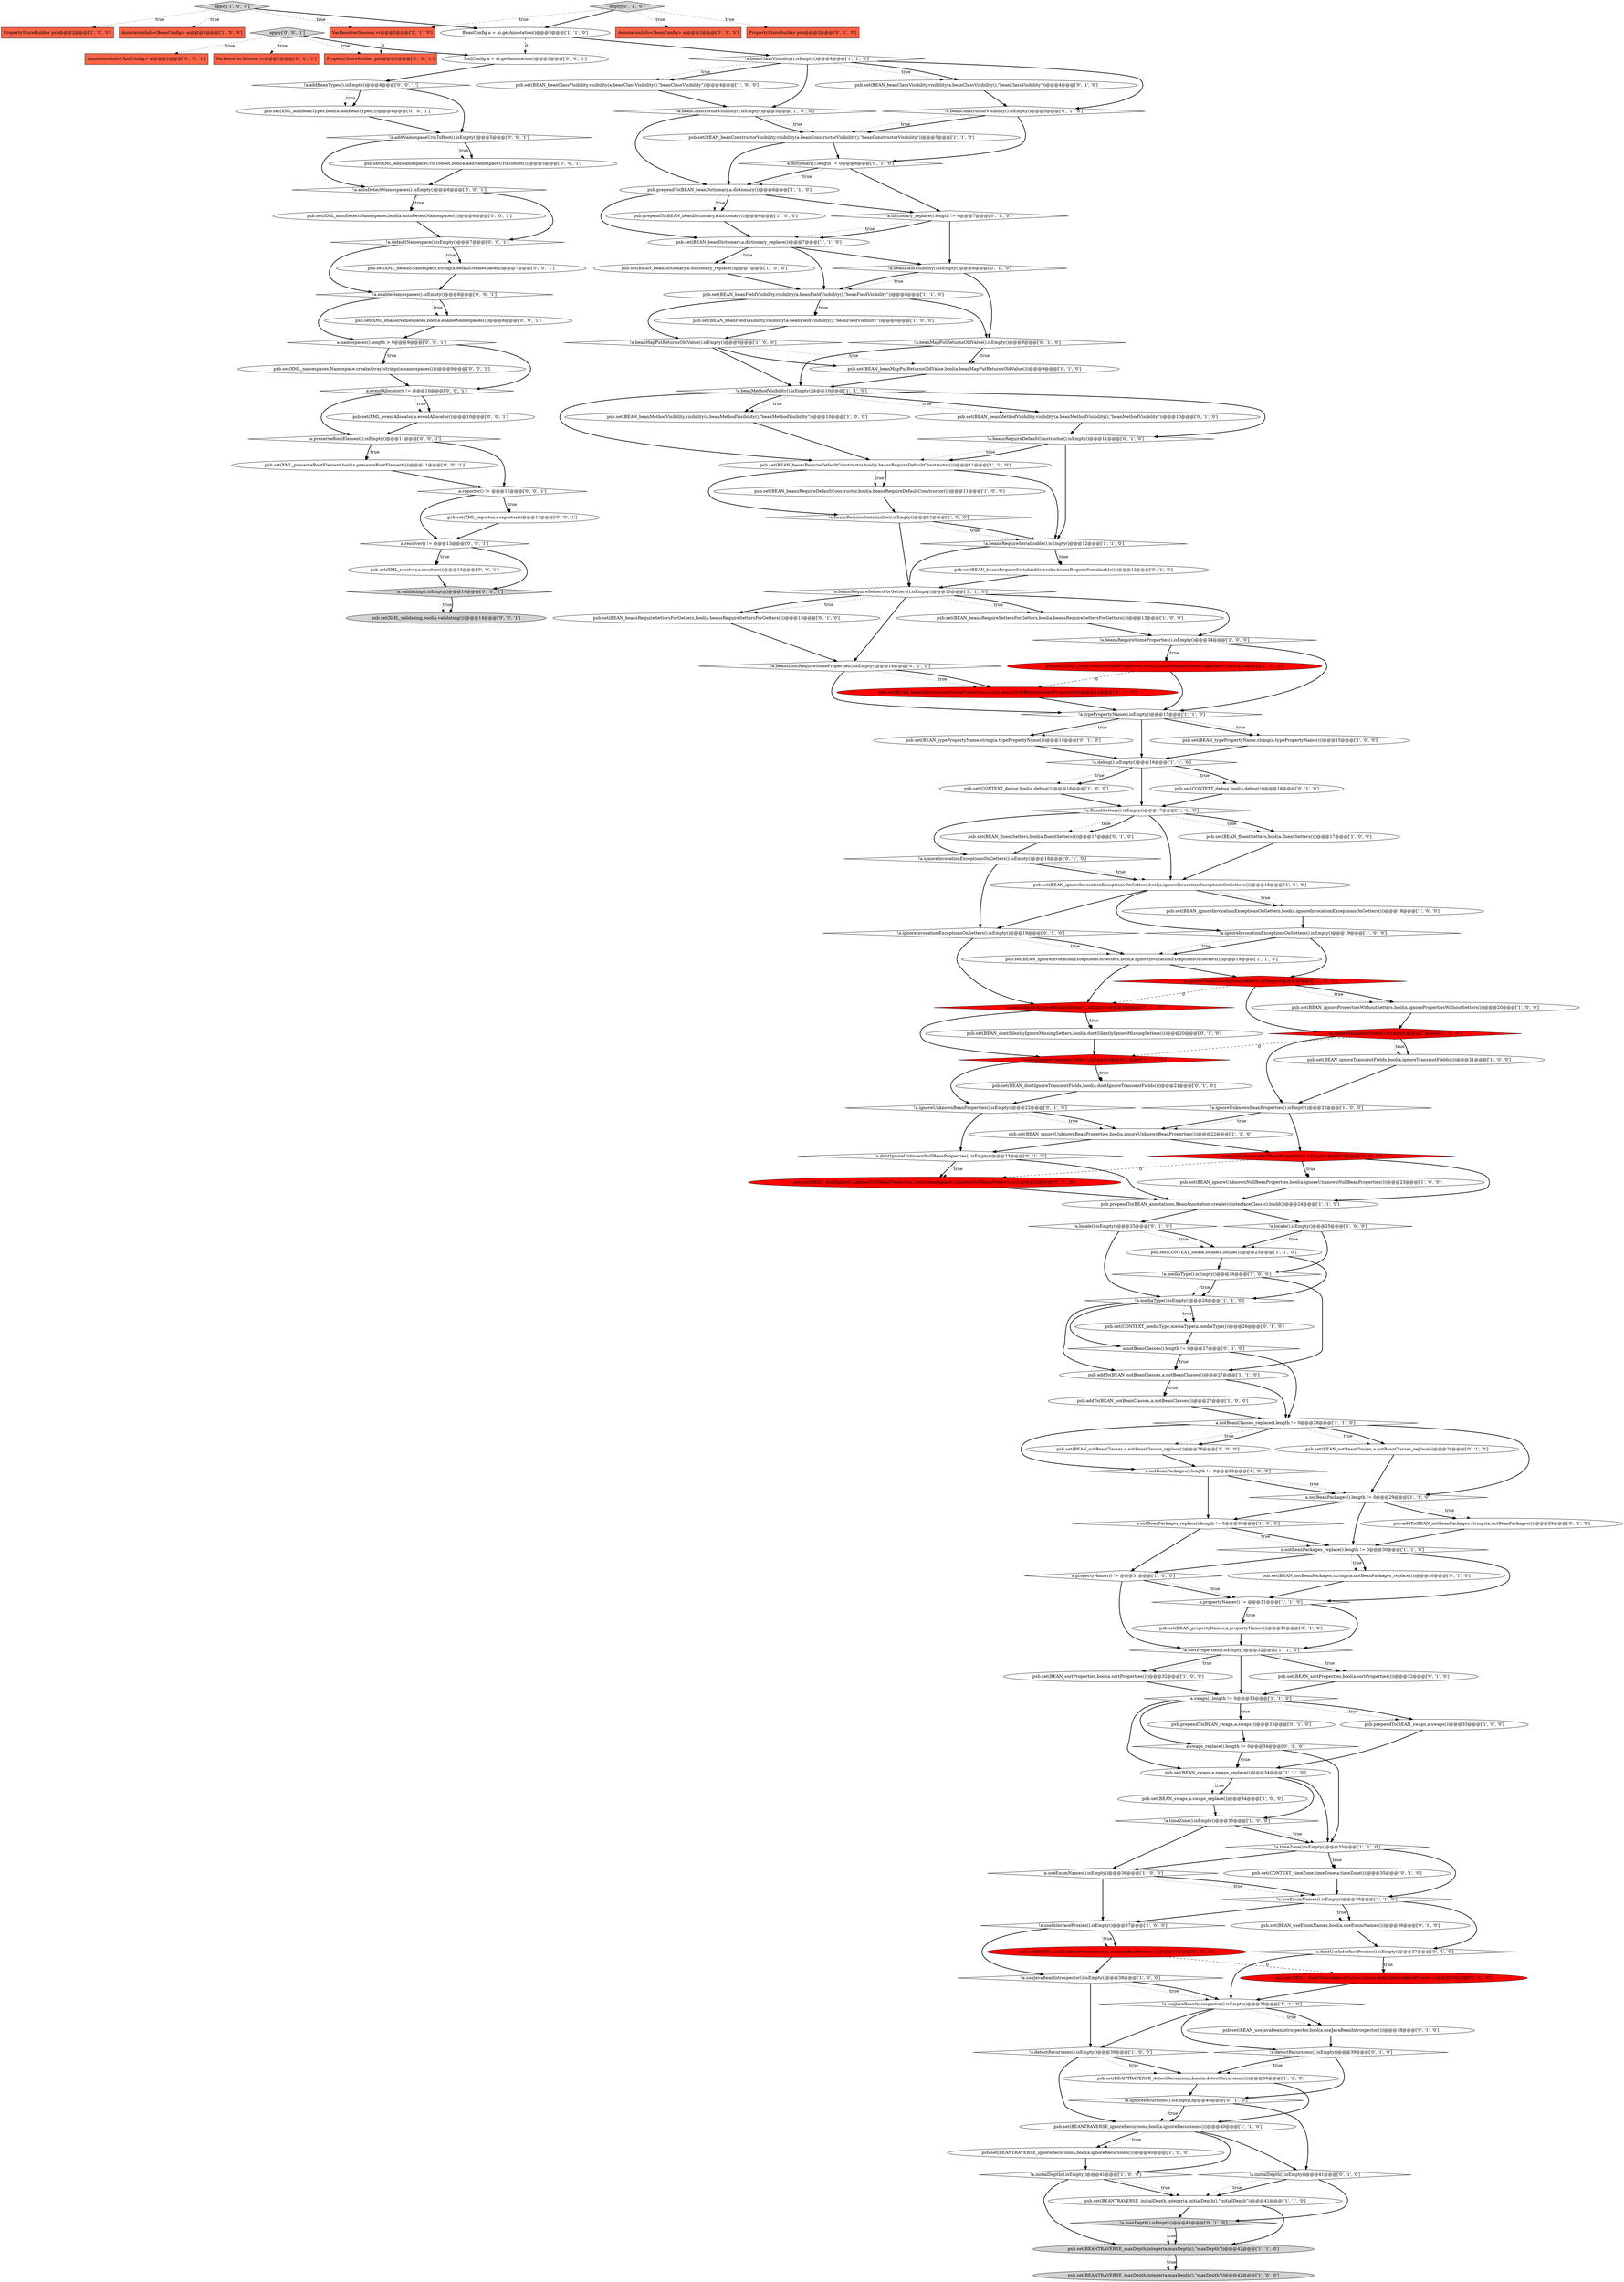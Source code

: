 digraph {
41 [style = filled, label = "psb.set(BEAN_beansRequireSettersForGetters,bool(a.beansRequireSettersForGetters()))@@@13@@@['1', '0', '0']", fillcolor = white, shape = ellipse image = "AAA0AAABBB1BBB"];
74 [style = filled, label = "!a.useJavaBeanIntrospector().isEmpty()@@@38@@@['1', '1', '0']", fillcolor = white, shape = diamond image = "AAA0AAABBB1BBB"];
114 [style = filled, label = "!a.beansDontRequireSomeProperties().isEmpty()@@@14@@@['0', '1', '0']", fillcolor = white, shape = diamond image = "AAA0AAABBB2BBB"];
20 [style = filled, label = "psb.set(CONTEXT_debug,bool(a.debug()))@@@16@@@['1', '0', '0']", fillcolor = white, shape = ellipse image = "AAA0AAABBB1BBB"];
87 [style = filled, label = "psb.set(BEAN_notBeanClasses,a.notBeanClasses_replace())@@@28@@@['0', '1', '0']", fillcolor = white, shape = ellipse image = "AAA0AAABBB2BBB"];
6 [style = filled, label = "psb.prependTo(BEAN_beanDictionary,a.dictionary())@@@6@@@['1', '0', '0']", fillcolor = white, shape = ellipse image = "AAA0AAABBB1BBB"];
112 [style = filled, label = "a.dictionary().length != 0@@@6@@@['0', '1', '0']", fillcolor = white, shape = diamond image = "AAA0AAABBB2BBB"];
50 [style = filled, label = "!a.debug().isEmpty()@@@16@@@['1', '1', '0']", fillcolor = white, shape = diamond image = "AAA0AAABBB1BBB"];
100 [style = filled, label = "psb.set(BEAN_notBeanPackages,strings(a.notBeanPackages_replace()))@@@30@@@['0', '1', '0']", fillcolor = white, shape = ellipse image = "AAA0AAABBB2BBB"];
42 [style = filled, label = "psb.set(BEAN_sortProperties,bool(a.sortProperties()))@@@32@@@['1', '0', '0']", fillcolor = white, shape = ellipse image = "AAA0AAABBB1BBB"];
154 [style = filled, label = "psb.set(XML_addBeanTypes,bool(a.addBeanTypes()))@@@4@@@['0', '0', '1']", fillcolor = white, shape = ellipse image = "AAA0AAABBB3BBB"];
67 [style = filled, label = "!a.ignorePropertiesWithoutSetters().isEmpty()@@@20@@@['1', '0', '0']", fillcolor = red, shape = diamond image = "AAA1AAABBB1BBB"];
84 [style = filled, label = "!a.detectRecursions().isEmpty()@@@39@@@['0', '1', '0']", fillcolor = white, shape = diamond image = "AAA0AAABBB2BBB"];
122 [style = filled, label = "!a.dontIgnoreTransientFields().isEmpty()@@@21@@@['0', '1', '0']", fillcolor = red, shape = diamond image = "AAA1AAABBB2BBB"];
140 [style = filled, label = "PropertyStoreBuilder psb@@@2@@@['0', '0', '1']", fillcolor = tomato, shape = box image = "AAA0AAABBB3BBB"];
109 [style = filled, label = "!a.dontIgnoreUnknownNullBeanProperties().isEmpty()@@@23@@@['0', '1', '0']", fillcolor = white, shape = diamond image = "AAA0AAABBB2BBB"];
78 [style = filled, label = "psb.set(BEAN_useInterfaceProxies,bool(a.useInterfaceProxies()))@@@37@@@['1', '0', '0']", fillcolor = red, shape = ellipse image = "AAA1AAABBB1BBB"];
15 [style = filled, label = "apply['1', '0', '0']", fillcolor = lightgray, shape = diamond image = "AAA0AAABBB1BBB"];
89 [style = filled, label = "!a.ignoreUnknownBeanProperties().isEmpty()@@@22@@@['0', '1', '0']", fillcolor = white, shape = diamond image = "AAA0AAABBB2BBB"];
92 [style = filled, label = "psb.set(BEAN_useEnumNames,bool(a.useEnumNames()))@@@36@@@['0', '1', '0']", fillcolor = white, shape = ellipse image = "AAA0AAABBB2BBB"];
127 [style = filled, label = "psb.set(BEAN_dontUseInterfaceProxies,bool(a.dontUseInterfaceProxies()))@@@37@@@['0', '1', '0']", fillcolor = red, shape = ellipse image = "AAA1AAABBB2BBB"];
65 [style = filled, label = "a.notBeanPackages_replace().length != 0@@@30@@@['1', '1', '0']", fillcolor = white, shape = diamond image = "AAA0AAABBB1BBB"];
153 [style = filled, label = "XmlConfig a = ai.getAnnotation()@@@3@@@['0', '0', '1']", fillcolor = white, shape = ellipse image = "AAA0AAABBB3BBB"];
54 [style = filled, label = "psb.set(BEAN_beansRequireDefaultConstructor,bool(a.beansRequireDefaultConstructor()))@@@11@@@['1', '0', '0']", fillcolor = white, shape = ellipse image = "AAA0AAABBB1BBB"];
22 [style = filled, label = "psb.addTo(BEAN_notBeanClasses,a.notBeanClasses())@@@27@@@['1', '0', '0']", fillcolor = white, shape = ellipse image = "AAA0AAABBB1BBB"];
51 [style = filled, label = "psb.set(BEAN_ignoreInvocationExceptionsOnGetters,bool(a.ignoreInvocationExceptionsOnGetters()))@@@18@@@['1', '1', '0']", fillcolor = white, shape = ellipse image = "AAA0AAABBB1BBB"];
96 [style = filled, label = "psb.set(BEAN_beanMethodVisibility,visibility(a.beanMethodVisibility(),\"beanMethodVisibility\"))@@@10@@@['0', '1', '0']", fillcolor = white, shape = ellipse image = "AAA0AAABBB2BBB"];
23 [style = filled, label = "a.propertyNamer() != @@@31@@@['1', '1', '0']", fillcolor = white, shape = diamond image = "AAA0AAABBB1BBB"];
107 [style = filled, label = "AnnotationInfo<BeanConfig> ai@@@2@@@['0', '1', '0']", fillcolor = tomato, shape = box image = "AAA0AAABBB2BBB"];
60 [style = filled, label = "!a.ignoreUnknownNullBeanProperties().isEmpty()@@@23@@@['1', '0', '0']", fillcolor = red, shape = diamond image = "AAA1AAABBB1BBB"];
8 [style = filled, label = "psb.set(BEAN_ignoreInvocationExceptionsOnSetters,bool(a.ignoreInvocationExceptionsOnSetters()))@@@19@@@['1', '1', '0']", fillcolor = white, shape = ellipse image = "AAA0AAABBB1BBB"];
18 [style = filled, label = "a.notBeanPackages().length != 0@@@29@@@['1', '1', '0']", fillcolor = white, shape = diamond image = "AAA0AAABBB1BBB"];
94 [style = filled, label = "!a.beanFieldVisibility().isEmpty()@@@8@@@['0', '1', '0']", fillcolor = white, shape = diamond image = "AAA0AAABBB2BBB"];
98 [style = filled, label = "!a.ignoreInvocationExceptionsOnSetters().isEmpty()@@@19@@@['0', '1', '0']", fillcolor = white, shape = diamond image = "AAA0AAABBB2BBB"];
142 [style = filled, label = "a.resolver() != @@@13@@@['0', '0', '1']", fillcolor = white, shape = diamond image = "AAA0AAABBB3BBB"];
136 [style = filled, label = "a.eventAllocator() != @@@10@@@['0', '0', '1']", fillcolor = white, shape = diamond image = "AAA0AAABBB3BBB"];
5 [style = filled, label = "psb.set(BEAN_ignoreUnknownNullBeanProperties,bool(a.ignoreUnknownNullBeanProperties()))@@@23@@@['1', '0', '0']", fillcolor = white, shape = ellipse image = "AAA0AAABBB1BBB"];
11 [style = filled, label = "psb.set(BEAN_beanFieldVisibility,visibility(a.beanFieldVisibility(),\"beanFieldVisibility\"))@@@8@@@['1', '0', '0']", fillcolor = white, shape = ellipse image = "AAA0AAABBB1BBB"];
116 [style = filled, label = "!a.maxDepth().isEmpty()@@@42@@@['0', '1', '0']", fillcolor = lightgray, shape = diamond image = "AAA0AAABBB2BBB"];
28 [style = filled, label = "!a.detectRecursions().isEmpty()@@@39@@@['1', '0', '0']", fillcolor = white, shape = diamond image = "AAA0AAABBB1BBB"];
103 [style = filled, label = "a.notBeanClasses().length != 0@@@27@@@['0', '1', '0']", fillcolor = white, shape = diamond image = "AAA0AAABBB2BBB"];
56 [style = filled, label = "psb.prependTo(BEAN_swaps,a.swaps())@@@33@@@['1', '0', '0']", fillcolor = white, shape = ellipse image = "AAA0AAABBB1BBB"];
12 [style = filled, label = "psb.set(BEAN_ignorePropertiesWithoutSetters,bool(a.ignorePropertiesWithoutSetters()))@@@20@@@['1', '0', '0']", fillcolor = white, shape = ellipse image = "AAA0AAABBB1BBB"];
52 [style = filled, label = "psb.set(BEANTRAVERSE_ignoreRecursions,bool(a.ignoreRecursions()))@@@40@@@['1', '0', '0']", fillcolor = white, shape = ellipse image = "AAA0AAABBB1BBB"];
80 [style = filled, label = "!a.ignoreTransientFields().isEmpty()@@@21@@@['1', '0', '0']", fillcolor = red, shape = diamond image = "AAA1AAABBB1BBB"];
102 [style = filled, label = "psb.set(BEAN_beansRequireSerializable,bool(a.beansRequireSerializable()))@@@12@@@['0', '1', '0']", fillcolor = white, shape = ellipse image = "AAA0AAABBB2BBB"];
29 [style = filled, label = "psb.set(BEAN_beanDictionary,a.dictionary_replace())@@@7@@@['1', '1', '0']", fillcolor = white, shape = ellipse image = "AAA0AAABBB1BBB"];
16 [style = filled, label = "!a.useEnumNames().isEmpty()@@@36@@@['1', '0', '0']", fillcolor = white, shape = diamond image = "AAA0AAABBB1BBB"];
115 [style = filled, label = "psb.set(BEAN_typePropertyName,string(a.typePropertyName()))@@@15@@@['0', '1', '0']", fillcolor = white, shape = ellipse image = "AAA0AAABBB2BBB"];
117 [style = filled, label = "psb.set(BEAN_beansDontRequireSomeProperties,bool(a.beansDontRequireSomeProperties()))@@@14@@@['0', '1', '0']", fillcolor = red, shape = ellipse image = "AAA1AAABBB2BBB"];
123 [style = filled, label = "psb.prependTo(BEAN_swaps,a.swaps())@@@33@@@['0', '1', '0']", fillcolor = white, shape = ellipse image = "AAA0AAABBB2BBB"];
149 [style = filled, label = "psb.set(XML_reporter,a.reporter())@@@12@@@['0', '0', '1']", fillcolor = white, shape = ellipse image = "AAA0AAABBB3BBB"];
24 [style = filled, label = "!a.beanMethodVisibility().isEmpty()@@@10@@@['1', '1', '0']", fillcolor = white, shape = diamond image = "AAA0AAABBB1BBB"];
135 [style = filled, label = "psb.set(XML_defaultNamespace,string(a.defaultNamespace()))@@@7@@@['0', '0', '1']", fillcolor = white, shape = ellipse image = "AAA0AAABBB3BBB"];
82 [style = filled, label = "!a.beansRequireDefaultConstructor().isEmpty()@@@11@@@['0', '1', '0']", fillcolor = white, shape = diamond image = "AAA0AAABBB2BBB"];
150 [style = filled, label = "a.reporter() != @@@12@@@['0', '0', '1']", fillcolor = white, shape = diamond image = "AAA0AAABBB3BBB"];
2 [style = filled, label = "PropertyStoreBuilder psb@@@2@@@['1', '0', '0']", fillcolor = tomato, shape = box image = "AAA0AAABBB1BBB"];
71 [style = filled, label = "psb.set(BEANTRAVERSE_initialDepth,integer(a.initialDepth(),\"initialDepth\"))@@@41@@@['1', '1', '0']", fillcolor = white, shape = ellipse image = "AAA0AAABBB1BBB"];
14 [style = filled, label = "psb.set(BEAN_beanMethodVisibility,visibility(a.beanMethodVisibility(),\"beanMethodVisibility\"))@@@10@@@['1', '0', '0']", fillcolor = white, shape = ellipse image = "AAA0AAABBB1BBB"];
88 [style = filled, label = "!a.beanMapPutReturnsOldValue().isEmpty()@@@9@@@['0', '1', '0']", fillcolor = white, shape = diamond image = "AAA0AAABBB2BBB"];
9 [style = filled, label = "!a.beansRequireSomeProperties().isEmpty()@@@14@@@['1', '0', '0']", fillcolor = white, shape = diamond image = "AAA0AAABBB1BBB"];
13 [style = filled, label = "a.propertyNamer() != @@@31@@@['1', '0', '0']", fillcolor = white, shape = diamond image = "AAA0AAABBB1BBB"];
63 [style = filled, label = "psb.addTo(BEAN_notBeanClasses,a.notBeanClasses())@@@27@@@['1', '1', '0']", fillcolor = white, shape = ellipse image = "AAA0AAABBB1BBB"];
17 [style = filled, label = "psb.set(BEAN_beanClassVisibility,visibility(a.beanClassVisibility(),\"beanClassVisibility\"))@@@4@@@['1', '0', '0']", fillcolor = white, shape = ellipse image = "AAA0AAABBB1BBB"];
69 [style = filled, label = "!a.beansRequireSerializable().isEmpty()@@@12@@@['1', '1', '0']", fillcolor = white, shape = diamond image = "AAA0AAABBB1BBB"];
125 [style = filled, label = "apply['0', '1', '0']", fillcolor = lightgray, shape = diamond image = "AAA0AAABBB2BBB"];
47 [style = filled, label = "psb.set(BEAN_beanMapPutReturnsOldValue,bool(a.beanMapPutReturnsOldValue()))@@@9@@@['1', '1', '0']", fillcolor = white, shape = ellipse image = "AAA0AAABBB1BBB"];
81 [style = filled, label = "psb.set(BEANTRAVERSE_ignoreRecursions,bool(a.ignoreRecursions()))@@@40@@@['1', '1', '0']", fillcolor = white, shape = ellipse image = "AAA0AAABBB1BBB"];
106 [style = filled, label = "psb.addTo(BEAN_notBeanPackages,strings(a.notBeanPackages()))@@@29@@@['0', '1', '0']", fillcolor = white, shape = ellipse image = "AAA0AAABBB2BBB"];
19 [style = filled, label = "psb.set(BEAN_swaps,a.swaps_replace())@@@34@@@['1', '0', '0']", fillcolor = white, shape = ellipse image = "AAA0AAABBB1BBB"];
130 [style = filled, label = "AnnotationInfo<XmlConfig> ai@@@2@@@['0', '0', '1']", fillcolor = tomato, shape = box image = "AAA0AAABBB3BBB"];
49 [style = filled, label = "psb.set(BEAN_beanConstructorVisibility,visibility(a.beanConstructorVisibility(),\"beanConstructorVisibility\"))@@@5@@@['1', '1', '0']", fillcolor = white, shape = ellipse image = "AAA0AAABBB1BBB"];
141 [style = filled, label = "!a.preserveRootElement().isEmpty()@@@11@@@['0', '0', '1']", fillcolor = white, shape = diamond image = "AAA0AAABBB3BBB"];
90 [style = filled, label = "psb.set(BEAN_propertyNamer,a.propertyNamer())@@@31@@@['0', '1', '0']", fillcolor = white, shape = ellipse image = "AAA0AAABBB2BBB"];
40 [style = filled, label = "BeanConfig a = ai.getAnnotation()@@@3@@@['1', '1', '0']", fillcolor = white, shape = ellipse image = "AAA0AAABBB1BBB"];
144 [style = filled, label = "!a.defaultNamespace().isEmpty()@@@7@@@['0', '0', '1']", fillcolor = white, shape = diamond image = "AAA0AAABBB3BBB"];
44 [style = filled, label = "!a.fluentSetters().isEmpty()@@@17@@@['1', '1', '0']", fillcolor = white, shape = diamond image = "AAA0AAABBB1BBB"];
45 [style = filled, label = "psb.set(BEAN_swaps,a.swaps_replace())@@@34@@@['1', '1', '0']", fillcolor = white, shape = ellipse image = "AAA0AAABBB1BBB"];
30 [style = filled, label = "psb.set(BEAN_fluentSetters,bool(a.fluentSetters()))@@@17@@@['1', '0', '0']", fillcolor = white, shape = ellipse image = "AAA0AAABBB1BBB"];
1 [style = filled, label = "!a.timeZone().isEmpty()@@@35@@@['1', '0', '0']", fillcolor = white, shape = diamond image = "AAA0AAABBB1BBB"];
32 [style = filled, label = "VarResolverSession vr@@@2@@@['1', '1', '0']", fillcolor = tomato, shape = box image = "AAA0AAABBB1BBB"];
79 [style = filled, label = "!a.beanClassVisibility().isEmpty()@@@4@@@['1', '1', '0']", fillcolor = white, shape = diamond image = "AAA0AAABBB1BBB"];
91 [style = filled, label = "psb.set(CONTEXT_timeZone,timeZone(a.timeZone()))@@@35@@@['0', '1', '0']", fillcolor = white, shape = ellipse image = "AAA0AAABBB2BBB"];
131 [style = filled, label = "psb.set(XML_addNamespaceUrisToRoot,bool(a.addNamespaceUrisToRoot()))@@@5@@@['0', '0', '1']", fillcolor = white, shape = ellipse image = "AAA0AAABBB3BBB"];
148 [style = filled, label = "!a.autoDetectNamespaces().isEmpty()@@@6@@@['0', '0', '1']", fillcolor = white, shape = diamond image = "AAA0AAABBB3BBB"];
143 [style = filled, label = "psb.set(XML_namespaces,Namespace.createArray(strings(a.namespaces())))@@@9@@@['0', '0', '1']", fillcolor = white, shape = ellipse image = "AAA0AAABBB3BBB"];
133 [style = filled, label = "!a.enableNamespaces().isEmpty()@@@8@@@['0', '0', '1']", fillcolor = white, shape = diamond image = "AAA0AAABBB3BBB"];
124 [style = filled, label = "!a.ignoreRecursions().isEmpty()@@@40@@@['0', '1', '0']", fillcolor = white, shape = diamond image = "AAA0AAABBB2BBB"];
110 [style = filled, label = "!a.dontUseInterfaceProxies().isEmpty()@@@37@@@['0', '1', '0']", fillcolor = white, shape = diamond image = "AAA0AAABBB2BBB"];
139 [style = filled, label = "psb.set(XML_enableNamespaces,bool(a.enableNamespaces()))@@@8@@@['0', '0', '1']", fillcolor = white, shape = ellipse image = "AAA0AAABBB3BBB"];
118 [style = filled, label = "psb.set(BEAN_fluentSetters,bool(a.fluentSetters()))@@@17@@@['0', '1', '0']", fillcolor = white, shape = ellipse image = "AAA0AAABBB2BBB"];
119 [style = filled, label = "!a.initialDepth().isEmpty()@@@41@@@['0', '1', '0']", fillcolor = white, shape = diamond image = "AAA0AAABBB2BBB"];
59 [style = filled, label = "!a.typePropertyName().isEmpty()@@@15@@@['1', '1', '0']", fillcolor = white, shape = diamond image = "AAA0AAABBB1BBB"];
85 [style = filled, label = "psb.set(BEAN_beansRequireSettersForGetters,bool(a.beansRequireSettersForGetters()))@@@13@@@['0', '1', '0']", fillcolor = white, shape = ellipse image = "AAA0AAABBB2BBB"];
68 [style = filled, label = "!a.useJavaBeanIntrospector().isEmpty()@@@38@@@['1', '0', '0']", fillcolor = white, shape = diamond image = "AAA0AAABBB1BBB"];
36 [style = filled, label = "!a.locale().isEmpty()@@@25@@@['1', '0', '0']", fillcolor = white, shape = diamond image = "AAA0AAABBB1BBB"];
10 [style = filled, label = "psb.set(BEAN_ignoreTransientFields,bool(a.ignoreTransientFields()))@@@21@@@['1', '0', '0']", fillcolor = white, shape = ellipse image = "AAA0AAABBB1BBB"];
129 [style = filled, label = "psb.set(XML_resolver,a.resolver())@@@13@@@['0', '0', '1']", fillcolor = white, shape = ellipse image = "AAA0AAABBB3BBB"];
128 [style = filled, label = "a.namespaces().length > 0@@@9@@@['0', '0', '1']", fillcolor = white, shape = diamond image = "AAA0AAABBB3BBB"];
48 [style = filled, label = "a.notBeanClasses_replace().length != 0@@@28@@@['1', '1', '0']", fillcolor = white, shape = diamond image = "AAA0AAABBB1BBB"];
101 [style = filled, label = "!a.locale().isEmpty()@@@25@@@['0', '1', '0']", fillcolor = white, shape = diamond image = "AAA0AAABBB2BBB"];
72 [style = filled, label = "psb.set(BEANTRAVERSE_maxDepth,integer(a.maxDepth(),\"maxDepth\"))@@@42@@@['1', '1', '0']", fillcolor = lightgray, shape = ellipse image = "AAA0AAABBB1BBB"];
58 [style = filled, label = "!a.beansRequireSerializable().isEmpty()@@@12@@@['1', '0', '0']", fillcolor = white, shape = diamond image = "AAA0AAABBB1BBB"];
77 [style = filled, label = "!a.mediaType().isEmpty()@@@26@@@['1', '1', '0']", fillcolor = white, shape = diamond image = "AAA0AAABBB1BBB"];
21 [style = filled, label = "a.notBeanPackages_replace().length != 0@@@30@@@['1', '0', '0']", fillcolor = white, shape = diamond image = "AAA0AAABBB1BBB"];
108 [style = filled, label = "psb.set(BEAN_dontSilentlyIgnoreMissingSetters,bool(a.dontSilentlyIgnoreMissingSetters()))@@@20@@@['0', '1', '0']", fillcolor = white, shape = ellipse image = "AAA0AAABBB2BBB"];
38 [style = filled, label = "psb.set(BEANTRAVERSE_detectRecursions,bool(a.detectRecursions()))@@@39@@@['1', '1', '0']", fillcolor = white, shape = ellipse image = "AAA0AAABBB1BBB"];
33 [style = filled, label = "psb.set(BEAN_typePropertyName,string(a.typePropertyName()))@@@15@@@['1', '0', '0']", fillcolor = white, shape = ellipse image = "AAA0AAABBB1BBB"];
7 [style = filled, label = "!a.ignoreInvocationExceptionsOnSetters().isEmpty()@@@19@@@['1', '0', '0']", fillcolor = white, shape = diamond image = "AAA0AAABBB1BBB"];
95 [style = filled, label = "psb.set(CONTEXT_mediaType,mediaType(a.mediaType()))@@@26@@@['0', '1', '0']", fillcolor = white, shape = ellipse image = "AAA0AAABBB2BBB"];
104 [style = filled, label = "a.dictionary_replace().length != 0@@@7@@@['0', '1', '0']", fillcolor = white, shape = diamond image = "AAA0AAABBB2BBB"];
73 [style = filled, label = "a.swaps().length != 0@@@33@@@['1', '1', '0']", fillcolor = white, shape = diamond image = "AAA0AAABBB1BBB"];
99 [style = filled, label = "PropertyStoreBuilder psb@@@2@@@['0', '1', '0']", fillcolor = tomato, shape = box image = "AAA0AAABBB2BBB"];
26 [style = filled, label = "psb.set(BEAN_beansRequireSomeProperties,bool(a.beansRequireSomeProperties()))@@@14@@@['1', '0', '0']", fillcolor = red, shape = ellipse image = "AAA1AAABBB1BBB"];
151 [style = filled, label = "!a.validating().isEmpty()@@@14@@@['0', '0', '1']", fillcolor = lightgray, shape = diamond image = "AAA0AAABBB3BBB"];
75 [style = filled, label = "!a.useInterfaceProxies().isEmpty()@@@37@@@['1', '0', '0']", fillcolor = white, shape = diamond image = "AAA0AAABBB1BBB"];
134 [style = filled, label = "!a.addBeanTypes().isEmpty()@@@4@@@['0', '0', '1']", fillcolor = white, shape = diamond image = "AAA0AAABBB3BBB"];
132 [style = filled, label = "VarResolverSession vr@@@2@@@['0', '0', '1']", fillcolor = tomato, shape = box image = "AAA0AAABBB3BBB"];
39 [style = filled, label = "psb.set(BEANTRAVERSE_maxDepth,integer(a.maxDepth(),\"maxDepth\"))@@@42@@@['1', '0', '0']", fillcolor = lightgray, shape = ellipse image = "AAA0AAABBB1BBB"];
34 [style = filled, label = "!a.initialDepth().isEmpty()@@@41@@@['1', '0', '0']", fillcolor = white, shape = diamond image = "AAA0AAABBB1BBB"];
113 [style = filled, label = "psb.set(BEAN_beanClassVisibility,visibility(a.beanClassVisibility(),\"beanClassVisibility\"))@@@4@@@['0', '1', '0']", fillcolor = white, shape = ellipse image = "AAA0AAABBB2BBB"];
70 [style = filled, label = "psb.set(BEAN_beansRequireDefaultConstructor,bool(a.beansRequireDefaultConstructor()))@@@11@@@['1', '1', '0']", fillcolor = white, shape = ellipse image = "AAA0AAABBB1BBB"];
120 [style = filled, label = "psb.set(BEAN_dontIgnoreUnknownNullBeanProperties,bool(a.dontIgnoreUnknownNullBeanProperties()))@@@23@@@['0', '1', '0']", fillcolor = red, shape = ellipse image = "AAA1AAABBB2BBB"];
137 [style = filled, label = "psb.set(XML_validating,bool(a.validating()))@@@14@@@['0', '0', '1']", fillcolor = lightgray, shape = ellipse image = "AAA0AAABBB3BBB"];
126 [style = filled, label = "!a.dontSilentlyIgnoreMissingSetters().isEmpty()@@@20@@@['0', '1', '0']", fillcolor = red, shape = diamond image = "AAA1AAABBB2BBB"];
53 [style = filled, label = "!a.sortProperties().isEmpty()@@@32@@@['1', '1', '0']", fillcolor = white, shape = diamond image = "AAA0AAABBB1BBB"];
97 [style = filled, label = "psb.set(BEAN_useJavaBeanIntrospector,bool(a.useJavaBeanIntrospector()))@@@38@@@['0', '1', '0']", fillcolor = white, shape = ellipse image = "AAA0AAABBB2BBB"];
4 [style = filled, label = "!a.ignoreUnknownBeanProperties().isEmpty()@@@22@@@['1', '0', '0']", fillcolor = white, shape = diamond image = "AAA0AAABBB1BBB"];
105 [style = filled, label = "!a.beanConstructorVisibility().isEmpty()@@@5@@@['0', '1', '0']", fillcolor = white, shape = diamond image = "AAA0AAABBB2BBB"];
145 [style = filled, label = "!a.addNamespaceUrisToRoot().isEmpty()@@@5@@@['0', '0', '1']", fillcolor = white, shape = diamond image = "AAA0AAABBB3BBB"];
62 [style = filled, label = "psb.set(BEAN_ignoreUnknownBeanProperties,bool(a.ignoreUnknownBeanProperties()))@@@22@@@['1', '1', '0']", fillcolor = white, shape = ellipse image = "AAA0AAABBB1BBB"];
25 [style = filled, label = "AnnotationInfo<BeanConfig> ai@@@2@@@['1', '0', '0']", fillcolor = tomato, shape = box image = "AAA0AAABBB1BBB"];
57 [style = filled, label = "psb.set(BEAN_beanFieldVisibility,visibility(a.beanFieldVisibility(),\"beanFieldVisibility\"))@@@8@@@['1', '1', '0']", fillcolor = white, shape = ellipse image = "AAA0AAABBB1BBB"];
37 [style = filled, label = "psb.set(BEAN_notBeanClasses,a.notBeanClasses_replace())@@@28@@@['1', '0', '0']", fillcolor = white, shape = ellipse image = "AAA0AAABBB1BBB"];
147 [style = filled, label = "apply['0', '0', '1']", fillcolor = lightgray, shape = diamond image = "AAA0AAABBB3BBB"];
35 [style = filled, label = "psb.set(BEAN_ignoreInvocationExceptionsOnGetters,bool(a.ignoreInvocationExceptionsOnGetters()))@@@18@@@['1', '0', '0']", fillcolor = white, shape = ellipse image = "AAA0AAABBB1BBB"];
64 [style = filled, label = "psb.set(CONTEXT_locale,locale(a.locale()))@@@25@@@['1', '1', '0']", fillcolor = white, shape = ellipse image = "AAA0AAABBB1BBB"];
111 [style = filled, label = "psb.set(CONTEXT_debug,bool(a.debug()))@@@16@@@['0', '1', '0']", fillcolor = white, shape = ellipse image = "AAA0AAABBB2BBB"];
121 [style = filled, label = "psb.set(BEAN_sortProperties,bool(a.sortProperties()))@@@32@@@['0', '1', '0']", fillcolor = white, shape = ellipse image = "AAA0AAABBB2BBB"];
27 [style = filled, label = "psb.set(BEAN_beanDictionary,a.dictionary_replace())@@@7@@@['1', '0', '0']", fillcolor = white, shape = ellipse image = "AAA0AAABBB1BBB"];
76 [style = filled, label = "psb.prependTo(BEAN_beanDictionary,a.dictionary())@@@6@@@['1', '1', '0']", fillcolor = white, shape = ellipse image = "AAA0AAABBB1BBB"];
83 [style = filled, label = "!a.ignoreInvocationExceptionsOnGetters().isEmpty()@@@18@@@['0', '1', '0']", fillcolor = white, shape = diamond image = "AAA0AAABBB2BBB"];
93 [style = filled, label = "psb.set(BEAN_dontIgnoreTransientFields,bool(a.dontIgnoreTransientFields()))@@@21@@@['0', '1', '0']", fillcolor = white, shape = ellipse image = "AAA0AAABBB2BBB"];
31 [style = filled, label = "psb.prependTo(BEAN_annotations,BeanAnnotation.create(c).interfaceClass(c).build())@@@24@@@['1', '1', '0']", fillcolor = white, shape = ellipse image = "AAA0AAABBB1BBB"];
46 [style = filled, label = "!a.useEnumNames().isEmpty()@@@36@@@['1', '1', '0']", fillcolor = white, shape = diamond image = "AAA0AAABBB1BBB"];
86 [style = filled, label = "a.swaps_replace().length != 0@@@34@@@['0', '1', '0']", fillcolor = white, shape = diamond image = "AAA0AAABBB2BBB"];
3 [style = filled, label = "!a.beanConstructorVisibility().isEmpty()@@@5@@@['1', '0', '0']", fillcolor = white, shape = diamond image = "AAA0AAABBB1BBB"];
55 [style = filled, label = "!a.mediaType().isEmpty()@@@26@@@['1', '0', '0']", fillcolor = white, shape = diamond image = "AAA0AAABBB1BBB"];
138 [style = filled, label = "psb.set(XML_autoDetectNamespaces,bool(a.autoDetectNamespaces()))@@@6@@@['0', '0', '1']", fillcolor = white, shape = ellipse image = "AAA0AAABBB3BBB"];
146 [style = filled, label = "psb.set(XML_preserveRootElement,bool(a.preserveRootElement()))@@@11@@@['0', '0', '1']", fillcolor = white, shape = ellipse image = "AAA0AAABBB3BBB"];
61 [style = filled, label = "!a.beansRequireSettersForGetters().isEmpty()@@@13@@@['1', '1', '0']", fillcolor = white, shape = diamond image = "AAA0AAABBB1BBB"];
152 [style = filled, label = "psb.set(XML_eventAllocator,a.eventAllocator())@@@10@@@['0', '0', '1']", fillcolor = white, shape = ellipse image = "AAA0AAABBB3BBB"];
43 [style = filled, label = "!a.beanMapPutReturnsOldValue().isEmpty()@@@9@@@['1', '0', '0']", fillcolor = white, shape = diamond image = "AAA0AAABBB1BBB"];
0 [style = filled, label = "a.notBeanPackages().length != 0@@@29@@@['1', '0', '0']", fillcolor = white, shape = diamond image = "AAA0AAABBB1BBB"];
66 [style = filled, label = "!a.timeZone().isEmpty()@@@35@@@['1', '1', '0']", fillcolor = white, shape = diamond image = "AAA0AAABBB1BBB"];
116->72 [style = dotted, label="true"];
65->100 [style = dotted, label="true"];
98->126 [style = bold, label=""];
24->96 [style = dotted, label="true"];
118->83 [style = bold, label=""];
55->77 [style = dotted, label="true"];
41->9 [style = bold, label=""];
129->151 [style = bold, label=""];
59->115 [style = bold, label=""];
104->29 [style = dotted, label="true"];
3->76 [style = bold, label=""];
109->31 [style = bold, label=""];
38->124 [style = bold, label=""];
67->126 [style = dashed, label="0"];
43->24 [style = bold, label=""];
116->72 [style = bold, label=""];
74->97 [style = dotted, label="true"];
81->52 [style = dotted, label="true"];
144->135 [style = bold, label=""];
79->17 [style = bold, label=""];
62->60 [style = bold, label=""];
51->35 [style = bold, label=""];
33->50 [style = bold, label=""];
104->94 [style = bold, label=""];
34->71 [style = bold, label=""];
83->51 [style = bold, label=""];
40->79 [style = bold, label=""];
145->131 [style = dotted, label="true"];
105->49 [style = bold, label=""];
73->123 [style = bold, label=""];
59->50 [style = bold, label=""];
67->80 [style = bold, label=""];
81->34 [style = bold, label=""];
134->145 [style = bold, label=""];
22->48 [style = bold, label=""];
84->124 [style = bold, label=""];
79->3 [style = bold, label=""];
74->84 [style = bold, label=""];
128->136 [style = bold, label=""];
53->42 [style = bold, label=""];
77->63 [style = bold, label=""];
135->133 [style = bold, label=""];
57->11 [style = dotted, label="true"];
80->10 [style = dotted, label="true"];
3->49 [style = dotted, label="true"];
67->12 [style = dotted, label="true"];
15->32 [style = dotted, label="true"];
71->72 [style = bold, label=""];
32->140 [style = dashed, label="0"];
76->104 [style = bold, label=""];
46->75 [style = bold, label=""];
66->16 [style = bold, label=""];
88->24 [style = bold, label=""];
51->98 [style = bold, label=""];
59->33 [style = bold, label=""];
15->25 [style = dotted, label="true"];
44->83 [style = bold, label=""];
36->64 [style = bold, label=""];
75->78 [style = dotted, label="true"];
48->37 [style = dotted, label="true"];
1->66 [style = bold, label=""];
103->63 [style = dotted, label="true"];
50->20 [style = dotted, label="true"];
49->76 [style = bold, label=""];
94->88 [style = bold, label=""];
126->122 [style = bold, label=""];
53->73 [style = bold, label=""];
61->9 [style = bold, label=""];
52->34 [style = bold, label=""];
144->135 [style = dotted, label="true"];
74->97 [style = bold, label=""];
24->14 [style = bold, label=""];
73->86 [style = bold, label=""];
68->74 [style = dotted, label="true"];
51->35 [style = dotted, label="true"];
77->95 [style = dotted, label="true"];
10->4 [style = bold, label=""];
151->137 [style = dotted, label="true"];
136->152 [style = dotted, label="true"];
46->92 [style = dotted, label="true"];
110->127 [style = dotted, label="true"];
37->0 [style = bold, label=""];
83->51 [style = dotted, label="true"];
101->77 [style = bold, label=""];
81->52 [style = bold, label=""];
8->126 [style = bold, label=""];
4->62 [style = bold, label=""];
89->109 [style = bold, label=""];
7->67 [style = bold, label=""];
122->89 [style = bold, label=""];
136->141 [style = bold, label=""];
112->76 [style = dotted, label="true"];
134->154 [style = bold, label=""];
145->148 [style = bold, label=""];
6->29 [style = bold, label=""];
73->56 [style = dotted, label="true"];
139->128 [style = bold, label=""];
63->22 [style = bold, label=""];
134->154 [style = dotted, label="true"];
117->59 [style = bold, label=""];
9->26 [style = bold, label=""];
23->90 [style = dotted, label="true"];
44->51 [style = bold, label=""];
94->57 [style = dotted, label="true"];
138->144 [style = bold, label=""];
44->118 [style = dotted, label="true"];
48->87 [style = bold, label=""];
148->144 [style = bold, label=""];
23->90 [style = bold, label=""];
144->133 [style = bold, label=""];
122->93 [style = bold, label=""];
60->5 [style = dotted, label="true"];
147->140 [style = dotted, label="true"];
9->26 [style = dotted, label="true"];
16->46 [style = dotted, label="true"];
90->53 [style = bold, label=""];
86->66 [style = bold, label=""];
125->40 [style = bold, label=""];
15->2 [style = dotted, label="true"];
79->17 [style = dotted, label="true"];
151->137 [style = bold, label=""];
11->43 [style = bold, label=""];
29->27 [style = bold, label=""];
92->110 [style = bold, label=""];
43->47 [style = bold, label=""];
141->146 [style = bold, label=""];
1->16 [style = bold, label=""];
8->67 [style = bold, label=""];
50->111 [style = dotted, label="true"];
78->68 [style = bold, label=""];
71->116 [style = bold, label=""];
44->30 [style = bold, label=""];
83->98 [style = bold, label=""];
80->122 [style = dashed, label="0"];
150->149 [style = bold, label=""];
142->129 [style = dotted, label="true"];
143->136 [style = bold, label=""];
84->38 [style = dotted, label="true"];
73->123 [style = dotted, label="true"];
62->109 [style = bold, label=""];
88->47 [style = bold, label=""];
153->134 [style = bold, label=""];
56->45 [style = bold, label=""];
47->24 [style = bold, label=""];
46->110 [style = bold, label=""];
17->3 [style = bold, label=""];
142->129 [style = bold, label=""];
26->59 [style = bold, label=""];
94->57 [style = bold, label=""];
74->28 [style = bold, label=""];
85->114 [style = bold, label=""];
61->85 [style = bold, label=""];
13->53 [style = bold, label=""];
29->27 [style = dotted, label="true"];
50->111 [style = bold, label=""];
18->106 [style = dotted, label="true"];
104->29 [style = bold, label=""];
20->44 [style = bold, label=""];
48->0 [style = bold, label=""];
69->61 [style = bold, label=""];
31->101 [style = bold, label=""];
36->64 [style = dotted, label="true"];
30->51 [style = bold, label=""];
91->46 [style = bold, label=""];
27->57 [style = bold, label=""];
45->19 [style = bold, label=""];
82->69 [style = bold, label=""];
13->23 [style = bold, label=""];
3->49 [style = bold, label=""];
66->91 [style = bold, label=""];
34->71 [style = dotted, label="true"];
125->99 [style = dotted, label="true"];
63->48 [style = bold, label=""];
114->59 [style = bold, label=""];
50->44 [style = bold, label=""];
28->81 [style = bold, label=""];
89->62 [style = dotted, label="true"];
24->96 [style = bold, label=""];
7->8 [style = bold, label=""];
150->149 [style = dotted, label="true"];
18->106 [style = bold, label=""];
36->55 [style = bold, label=""];
72->39 [style = dotted, label="true"];
141->150 [style = bold, label=""];
84->38 [style = bold, label=""];
51->7 [style = bold, label=""];
44->30 [style = dotted, label="true"];
68->74 [style = bold, label=""];
75->68 [style = bold, label=""];
101->64 [style = dotted, label="true"];
127->74 [style = bold, label=""];
73->56 [style = bold, label=""];
75->78 [style = bold, label=""];
35->7 [style = bold, label=""];
21->13 [style = bold, label=""];
100->23 [style = bold, label=""];
61->114 [style = bold, label=""];
124->81 [style = dotted, label="true"];
148->138 [style = bold, label=""];
119->71 [style = bold, label=""];
88->47 [style = dotted, label="true"];
147->153 [style = bold, label=""];
133->139 [style = bold, label=""];
72->39 [style = bold, label=""];
121->73 [style = bold, label=""];
45->1 [style = bold, label=""];
61->41 [style = dotted, label="true"];
110->127 [style = bold, label=""];
24->82 [style = bold, label=""];
70->54 [style = bold, label=""];
21->65 [style = bold, label=""];
65->100 [style = bold, label=""];
101->64 [style = bold, label=""];
60->31 [style = bold, label=""];
79->105 [style = bold, label=""];
18->65 [style = bold, label=""];
43->47 [style = dotted, label="true"];
112->76 [style = bold, label=""];
29->57 [style = bold, label=""];
61->85 [style = dotted, label="true"];
154->145 [style = bold, label=""];
58->61 [style = bold, label=""];
59->33 [style = dotted, label="true"];
4->62 [style = dotted, label="true"];
0->18 [style = dotted, label="true"];
64->55 [style = bold, label=""];
113->105 [style = bold, label=""];
38->81 [style = bold, label=""];
86->45 [style = bold, label=""];
31->36 [style = bold, label=""];
73->45 [style = bold, label=""];
114->117 [style = dotted, label="true"];
55->77 [style = bold, label=""];
125->107 [style = dotted, label="true"];
53->42 [style = dotted, label="true"];
60->5 [style = bold, label=""];
57->11 [style = bold, label=""];
57->88 [style = bold, label=""];
126->108 [style = dotted, label="true"];
142->151 [style = bold, label=""];
45->19 [style = dotted, label="true"];
145->131 [style = bold, label=""];
87->18 [style = bold, label=""];
79->113 [style = dotted, label="true"];
15->40 [style = bold, label=""];
40->153 [style = dashed, label="0"];
98->8 [style = dotted, label="true"];
68->28 [style = bold, label=""];
16->46 [style = bold, label=""];
46->92 [style = bold, label=""];
77->95 [style = bold, label=""];
24->14 [style = dotted, label="true"];
12->80 [style = bold, label=""];
14->70 [style = bold, label=""];
53->121 [style = bold, label=""];
50->20 [style = bold, label=""];
108->122 [style = bold, label=""];
147->130 [style = dotted, label="true"];
80->10 [style = bold, label=""];
63->22 [style = dotted, label="true"];
58->69 [style = bold, label=""];
98->8 [style = bold, label=""];
133->139 [style = dotted, label="true"];
5->31 [style = bold, label=""];
119->71 [style = dotted, label="true"];
29->94 [style = bold, label=""];
23->53 [style = bold, label=""];
103->48 [style = bold, label=""];
65->13 [style = bold, label=""];
109->120 [style = bold, label=""];
82->70 [style = dotted, label="true"];
81->119 [style = bold, label=""];
146->150 [style = bold, label=""];
65->23 [style = bold, label=""];
69->102 [style = bold, label=""];
147->132 [style = dotted, label="true"];
70->69 [style = bold, label=""];
28->38 [style = bold, label=""];
128->143 [style = bold, label=""];
76->6 [style = dotted, label="true"];
64->77 [style = bold, label=""];
105->112 [style = bold, label=""];
103->63 [style = bold, label=""];
125->32 [style = dotted, label="true"];
55->63 [style = bold, label=""];
1->66 [style = dotted, label="true"];
34->72 [style = bold, label=""];
19->1 [style = bold, label=""];
149->142 [style = bold, label=""];
45->66 [style = bold, label=""];
133->128 [style = bold, label=""];
48->18 [style = bold, label=""];
66->46 [style = bold, label=""];
106->65 [style = bold, label=""];
48->37 [style = bold, label=""];
119->116 [style = bold, label=""];
97->84 [style = bold, label=""];
126->108 [style = bold, label=""];
80->4 [style = bold, label=""];
150->142 [style = bold, label=""];
89->62 [style = bold, label=""];
0->21 [style = bold, label=""];
49->112 [style = bold, label=""];
111->44 [style = bold, label=""];
54->58 [style = bold, label=""];
13->23 [style = dotted, label="true"];
95->103 [style = bold, label=""];
48->87 [style = dotted, label="true"];
96->82 [style = bold, label=""];
28->38 [style = dotted, label="true"];
7->8 [style = dotted, label="true"];
86->45 [style = dotted, label="true"];
105->49 [style = dotted, label="true"];
124->81 [style = bold, label=""];
112->104 [style = bold, label=""];
61->41 [style = bold, label=""];
24->70 [style = bold, label=""];
67->12 [style = bold, label=""];
60->120 [style = dashed, label="0"];
70->54 [style = dotted, label="true"];
76->29 [style = bold, label=""];
69->102 [style = dotted, label="true"];
123->86 [style = bold, label=""];
122->93 [style = dotted, label="true"];
124->119 [style = bold, label=""];
9->59 [style = bold, label=""];
82->70 [style = bold, label=""];
57->43 [style = bold, label=""];
0->18 [style = bold, label=""];
18->21 [style = bold, label=""];
26->117 [style = dashed, label="0"];
93->89 [style = bold, label=""];
109->120 [style = dotted, label="true"];
78->127 [style = dashed, label="0"];
59->115 [style = dotted, label="true"];
16->75 [style = bold, label=""];
152->141 [style = bold, label=""];
4->60 [style = bold, label=""];
44->118 [style = bold, label=""];
148->138 [style = dotted, label="true"];
128->143 [style = dotted, label="true"];
79->113 [style = bold, label=""];
114->117 [style = bold, label=""];
110->74 [style = bold, label=""];
76->6 [style = bold, label=""];
120->31 [style = bold, label=""];
21->65 [style = dotted, label="true"];
141->146 [style = dotted, label="true"];
77->103 [style = bold, label=""];
136->152 [style = bold, label=""];
70->58 [style = bold, label=""];
131->148 [style = bold, label=""];
53->121 [style = dotted, label="true"];
102->61 [style = bold, label=""];
42->73 [style = bold, label=""];
58->69 [style = dotted, label="true"];
115->50 [style = bold, label=""];
66->91 [style = dotted, label="true"];
}
